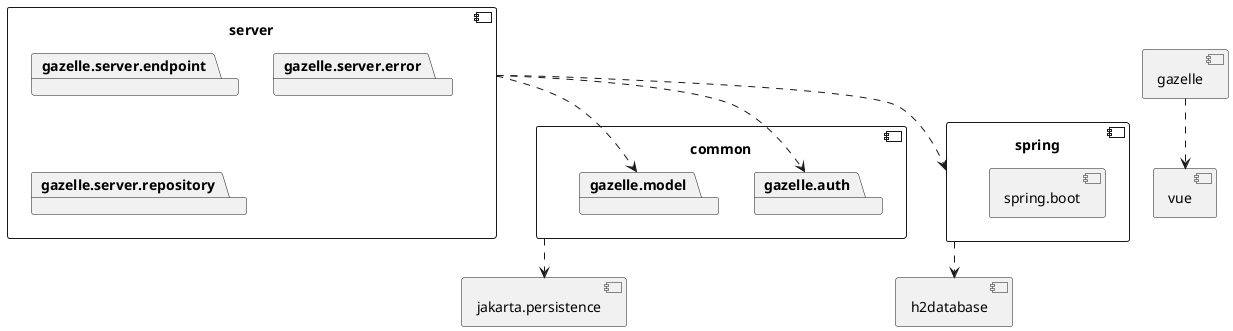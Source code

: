 @startuml
component common {
	package gazelle.auth
	package gazelle.model
}

component jakarta.persistence {
}

common ..> jakarta.persistence

component gazelle{

}

component vue {

}

gazelle ..> vue


component server{
	package gazelle.server.endpoint
	package gazelle.server.error
	package gazelle.server.repository
}

component spring {
        component spring.boot{
        }
}

component h2database {
}

spring ..> h2database

server ..> gazelle.auth
server ..> gazelle.model

server ..> spring

@enduml